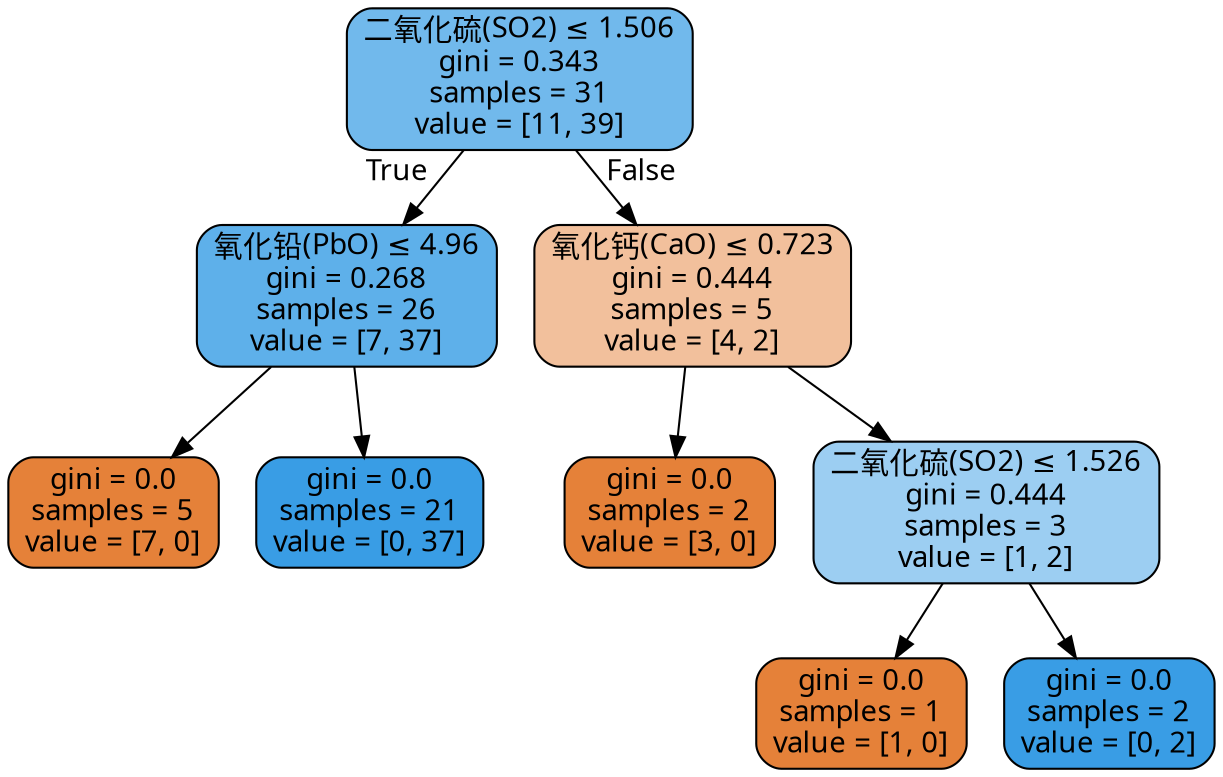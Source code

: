 digraph Tree {
node [shape=box, style="filled, rounded", color="black", fontname="DengXian"] ;
edge [fontname="DengXian"] ;
0 [label=<二氧化硫(SO2) &le; 1.506<br/>gini = 0.343<br/>samples = 31<br/>value = [11, 39]>, fillcolor="#71b9ec"] ;
1 [label=<氧化铅(PbO) &le; 4.96<br/>gini = 0.268<br/>samples = 26<br/>value = [7, 37]>, fillcolor="#5eb0ea"] ;
0 -> 1 [labeldistance=2.5, labelangle=45, headlabel="True"] ;
2 [label=<gini = 0.0<br/>samples = 5<br/>value = [7, 0]>, fillcolor="#e58139"] ;
1 -> 2 ;
3 [label=<gini = 0.0<br/>samples = 21<br/>value = [0, 37]>, fillcolor="#399de5"] ;
1 -> 3 ;
4 [label=<氧化钙(CaO) &le; 0.723<br/>gini = 0.444<br/>samples = 5<br/>value = [4, 2]>, fillcolor="#f2c09c"] ;
0 -> 4 [labeldistance=2.5, labelangle=-45, headlabel="False"] ;
5 [label=<gini = 0.0<br/>samples = 2<br/>value = [3, 0]>, fillcolor="#e58139"] ;
4 -> 5 ;
6 [label=<二氧化硫(SO2) &le; 1.526<br/>gini = 0.444<br/>samples = 3<br/>value = [1, 2]>, fillcolor="#9ccef2"] ;
4 -> 6 ;
7 [label=<gini = 0.0<br/>samples = 1<br/>value = [1, 0]>, fillcolor="#e58139"] ;
6 -> 7 ;
8 [label=<gini = 0.0<br/>samples = 2<br/>value = [0, 2]>, fillcolor="#399de5"] ;
6 -> 8 ;
}